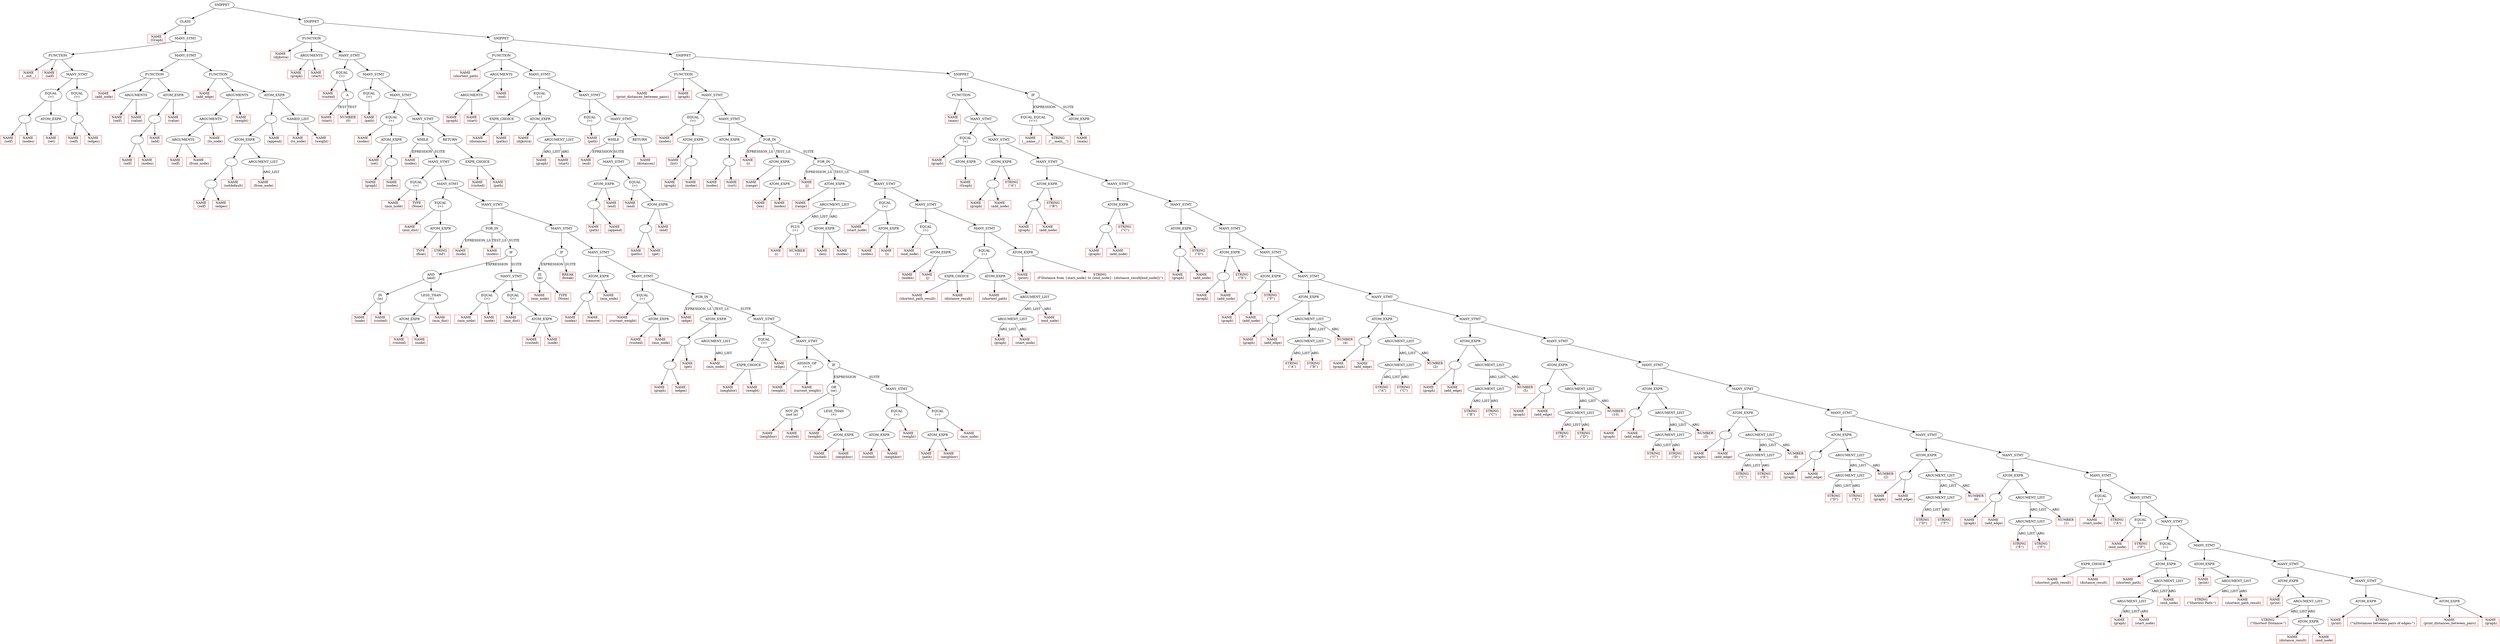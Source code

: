 digraph ASTVisual {
 ordering = out ;
10 [ label="NAME
 (self)", color = "red", shape="box"]
20 [ label="NAME
 (self)", color = "red", shape="box"]
30 [ label="."]
40 [ label="NAME
 (nodes)", color = "red", shape="box"]
50 [ label="NAME
 (set)", color = "red", shape="box"]
70 [ label="ATOM_EXPR"]
80 [ label="EQUAL
(=)"]
90 [ label="NAME
 (self)", color = "red", shape="box"]
100 [ label="."]
110 [ label="NAME
 (edges)", color = "red", shape="box"]
130 [ label="EQUAL
(=)"]
140 [ label="MANY_STMT"]
150 [ label="FUNCTION"]
160 [ label="NAME
 (__init__)", color = "red", shape="box"]
170 [ label="NAME
 (self)", color = "red", shape="box"]
180 [ label="NAME
 (value)", color = "red", shape="box"]
190 [ label="ARGUMENTS"]
200 [ label="NAME
 (self)", color = "red", shape="box"]
210 [ label="."]
220 [ label="NAME
 (nodes)", color = "red", shape="box"]
230 [ label="."]
240 [ label="NAME
 (add)", color = "red", shape="box"]
250 [ label="NAME
 (value)", color = "red", shape="box"]
260 [ label="ATOM_EXPR"]
270 [ label="FUNCTION"]
280 [ label="NAME
 (add_node)", color = "red", shape="box"]
290 [ label="NAME
 (self)", color = "red", shape="box"]
300 [ label="NAME
 (from_node)", color = "red", shape="box"]
310 [ label="ARGUMENTS"]
320 [ label="NAME
 (to_node)", color = "red", shape="box"]
330 [ label="ARGUMENTS"]
340 [ label="NAME
 (weight)", color = "red", shape="box"]
350 [ label="ARGUMENTS"]
360 [ label="NAME
 (self)", color = "red", shape="box"]
370 [ label="."]
380 [ label="NAME
 (edges)", color = "red", shape="box"]
390 [ label="."]
400 [ label="NAME
 (setdefault)", color = "red", shape="box"]
410 [ label="NAME
 (from_node)", color = "red", shape="box"]
430 [ label="ARGUMENT_LIST"]
440 [ label="ATOM_EXPR"]
450 [ label="."]
460 [ label="NAME
 (append)", color = "red", shape="box"]
470 [ label="NAME
 (to_node)", color = "red", shape="box"]
480 [ label="NAME
 (weight)", color = "red", shape="box"]
490 [ label="NAMED_LIST"]
500 [ label="ATOM_EXPR"]
510 [ label="FUNCTION"]
520 [ label="NAME
 (add_edge)", color = "red", shape="box"]
530 [ label="MANY_STMT"]
540 [ label="MANY_STMT"]
550 [ label="CLASS"]
560 [ label="NAME
 (Graph)", color = "red", shape="box"]
570 [ label="NAME
 (graph)", color = "red", shape="box"]
580 [ label="NAME
 (start)", color = "red", shape="box"]
590 [ label="ARGUMENTS"]
600 [ label="NAME
 (visited)", color = "red", shape="box"]
610 [ label="NAME
 (start)", color = "red", shape="box"]
620 [ label="NUMBER
 (0)", color = "red", shape="box"]
630 [ label="A"]
640 [ label="EQUAL
(=)"]
650 [ label="NAME
 (path)", color = "red", shape="box"]
670 [ label="EQUAL
(=)"]
680 [ label="NAME
 (nodes)", color = "red", shape="box"]
690 [ label="NAME
 (set)", color = "red", shape="box"]
700 [ label="NAME
 (graph)", color = "red", shape="box"]
710 [ label="."]
720 [ label="NAME
 (nodes)", color = "red", shape="box"]
730 [ label="ATOM_EXPR"]
740 [ label="EQUAL
(=)"]
750 [ label="NAME
 (nodes)", color = "red", shape="box"]
760 [ label="NAME
 (min_node)", color = "red", shape="box"]
770 [ label="TYPE
 (None)", color = "red", shape="box"]
780 [ label="EQUAL
(=)"]
790 [ label="NAME
 (min_dist)", color = "red", shape="box"]
800 [ label="TYPE
 (float)", color = "red", shape="box"]
810 [ label="STRING
 ('inf')", color = "red", shape="box"]
820 [ label="ATOM_EXPR"]
830 [ label="EQUAL
(=)"]
840 [ label="NAME
 (node)", color = "red", shape="box"]
850 [ label="NAME
 (nodes)", color = "red", shape="box"]
860 [ label="NAME
 (node)", color = "red", shape="box"]
870 [ label="IN
(in)"]
880 [ label="NAME
 (visited)", color = "red", shape="box"]
890 [ label="NAME
 (visited)", color = "red", shape="box"]
900 [ label="NAME
 (node)", color = "red", shape="box"]
910 [ label="ATOM_EXPR"]
920 [ label="LESS_THAN
(<)"]
930 [ label="NAME
 (min_dist)", color = "red", shape="box"]
940 [ label="AND
(and)"]
950 [ label="NAME
 (min_node)", color = "red", shape="box"]
960 [ label="NAME
 (node)", color = "red", shape="box"]
970 [ label="EQUAL
(=)"]
980 [ label="NAME
 (min_dist)", color = "red", shape="box"]
990 [ label="NAME
 (visited)", color = "red", shape="box"]
1000 [ label="NAME
 (node)", color = "red", shape="box"]
1010 [ label="ATOM_EXPR"]
1020 [ label="EQUAL
(=)"]
1030 [ label="MANY_STMT"]
1040 [ label="IF"]
1050 [ label="FOR_IN"]
1060 [ label="NAME
 (min_node)", color = "red", shape="box"]
1070 [ label="IS
(is)"]
1080 [ label="TYPE
 (None)", color = "red", shape="box"]
1090 [ label="BREAK
(break)", color = "red", shape="box"]
1100 [ label="IF"]
1110 [ label="NAME
 (nodes)", color = "red", shape="box"]
1120 [ label="."]
1130 [ label="NAME
 (remove)", color = "red", shape="box"]
1140 [ label="NAME
 (min_node)", color = "red", shape="box"]
1150 [ label="ATOM_EXPR"]
1160 [ label="NAME
 (current_weight)", color = "red", shape="box"]
1170 [ label="NAME
 (visited)", color = "red", shape="box"]
1180 [ label="NAME
 (min_node)", color = "red", shape="box"]
1190 [ label="ATOM_EXPR"]
1200 [ label="EQUAL
(=)"]
1210 [ label="NAME
 (edge)", color = "red", shape="box"]
1220 [ label="NAME
 (graph)", color = "red", shape="box"]
1230 [ label="."]
1240 [ label="NAME
 (edges)", color = "red", shape="box"]
1250 [ label="."]
1260 [ label="NAME
 (get)", color = "red", shape="box"]
1270 [ label="NAME
 (min_node)", color = "red", shape="box"]
1290 [ label="ARGUMENT_LIST"]
1300 [ label="ATOM_EXPR"]
1310 [ label="NAME
 (neighbor)", color = "red", shape="box"]
1320 [ label="NAME
 (weight)", color = "red", shape="box"]
1330 [ label="EXPR_CHOICE"]
1340 [ label="NAME
 (edge)", color = "red", shape="box"]
1350 [ label="EQUAL
(=)"]
1360 [ label="NAME
 (weight)", color = "red", shape="box"]
1370 [ label="ASSIGN_OP
 (+=)"]
1380 [ label="NAME
 (current_weight)", color = "red", shape="box"]
1390 [ label="NAME
 (neighbor)", color = "red", shape="box"]
1400 [ label="NOT_IN
(not in)"]
1410 [ label="NAME
 (visited)", color = "red", shape="box"]
1420 [ label="NAME
 (weight)", color = "red", shape="box"]
1430 [ label="LESS_THAN
(<)"]
1440 [ label="NAME
 (visited)", color = "red", shape="box"]
1450 [ label="NAME
 (neighbor)", color = "red", shape="box"]
1460 [ label="ATOM_EXPR"]
1470 [ label="OR
(or)"]
1480 [ label="NAME
 (visited)", color = "red", shape="box"]
1490 [ label="NAME
 (neighbor)", color = "red", shape="box"]
1500 [ label="ATOM_EXPR"]
1510 [ label="NAME
 (weight)", color = "red", shape="box"]
1520 [ label="EQUAL
(=)"]
1530 [ label="NAME
 (path)", color = "red", shape="box"]
1540 [ label="NAME
 (neighbor)", color = "red", shape="box"]
1550 [ label="ATOM_EXPR"]
1560 [ label="NAME
 (min_node)", color = "red", shape="box"]
1570 [ label="EQUAL
(=)"]
1580 [ label="MANY_STMT"]
1590 [ label="IF"]
1600 [ label="MANY_STMT"]
1610 [ label="MANY_STMT"]
1620 [ label="FOR_IN"]
1630 [ label="MANY_STMT"]
1640 [ label="MANY_STMT"]
1650 [ label="MANY_STMT"]
1660 [ label="MANY_STMT"]
1670 [ label="MANY_STMT"]
1680 [ label="MANY_STMT"]
1690 [ label="WHILE"]
1700 [ label="NAME
 (visited)", color = "red", shape="box"]
1710 [ label="NAME
 (path)", color = "red", shape="box"]
1720 [ label="EXPR_CHOICE"]
1730 [ label="RETURN"]
1740 [ label="MANY_STMT"]
1750 [ label="MANY_STMT"]
1760 [ label="MANY_STMT"]
1770 [ label="MANY_STMT"]
1780 [ label="FUNCTION"]
1790 [ label="NAME
 (dijkstra)", color = "red", shape="box"]
1800 [ label="NAME
 (graph)", color = "red", shape="box"]
1810 [ label="NAME
 (start)", color = "red", shape="box"]
1820 [ label="ARGUMENTS"]
1830 [ label="NAME
 (end)", color = "red", shape="box"]
1840 [ label="ARGUMENTS"]
1850 [ label="NAME
 (distances)", color = "red", shape="box"]
1860 [ label="NAME
 (paths)", color = "red", shape="box"]
1870 [ label="EXPR_CHOICE"]
1880 [ label="NAME
 (dijkstra)", color = "red", shape="box"]
1890 [ label="NAME
 (graph)", color = "red", shape="box"]
1900 [ label="NAME
 (start)", color = "red", shape="box"]
1910 [ label="ARGUMENT_LIST"]
1920 [ label="ATOM_EXPR"]
1930 [ label="EQUAL
(=)"]
1940 [ label="NAME
 (path)", color = "red", shape="box"]
1960 [ label="EQUAL
(=)"]
1970 [ label="NAME
 (end)", color = "red", shape="box"]
1980 [ label="NAME
 (path)", color = "red", shape="box"]
1990 [ label="."]
2000 [ label="NAME
 (append)", color = "red", shape="box"]
2010 [ label="NAME
 (end)", color = "red", shape="box"]
2020 [ label="ATOM_EXPR"]
2030 [ label="NAME
 (end)", color = "red", shape="box"]
2040 [ label="NAME
 (paths)", color = "red", shape="box"]
2050 [ label="."]
2060 [ label="NAME
 (get)", color = "red", shape="box"]
2070 [ label="NAME
 (end)", color = "red", shape="box"]
2080 [ label="ATOM_EXPR"]
2090 [ label="EQUAL
(=)"]
2100 [ label="MANY_STMT"]
2110 [ label="WHILE"]
2120 [ label="NAME
 (distances)", color = "red", shape="box"]
2130 [ label="RETURN"]
2140 [ label="MANY_STMT"]
2150 [ label="MANY_STMT"]
2160 [ label="MANY_STMT"]
2170 [ label="FUNCTION"]
2180 [ label="NAME
 (shortest_path)", color = "red", shape="box"]
2190 [ label="NAME
 (graph)", color = "red", shape="box"]
2200 [ label="NAME
 (nodes)", color = "red", shape="box"]
2210 [ label="NAME
 (list)", color = "red", shape="box"]
2220 [ label="NAME
 (graph)", color = "red", shape="box"]
2230 [ label="."]
2240 [ label="NAME
 (nodes)", color = "red", shape="box"]
2250 [ label="ATOM_EXPR"]
2260 [ label="EQUAL
(=)"]
2270 [ label="NAME
 (nodes)", color = "red", shape="box"]
2280 [ label="."]
2290 [ label="NAME
 (sort)", color = "red", shape="box"]
2310 [ label="ATOM_EXPR"]
2320 [ label="NAME
 (i)", color = "red", shape="box"]
2330 [ label="NAME
 (range)", color = "red", shape="box"]
2340 [ label="NAME
 (len)", color = "red", shape="box"]
2350 [ label="NAME
 (nodes)", color = "red", shape="box"]
2360 [ label="ATOM_EXPR"]
2370 [ label="ATOM_EXPR"]
2380 [ label="NAME
 (j)", color = "red", shape="box"]
2390 [ label="NAME
 (range)", color = "red", shape="box"]
2400 [ label="NAME
 (i)", color = "red", shape="box"]
2410 [ label="NUMBER
 (1)", color = "red", shape="box"]
2420 [ label="PLUS
(+)"]
2430 [ label="NAME
 (len)", color = "red", shape="box"]
2440 [ label="NAME
 (nodes)", color = "red", shape="box"]
2450 [ label="ATOM_EXPR"]
2460 [ label="ARGUMENT_LIST"]
2470 [ label="ATOM_EXPR"]
2480 [ label="NAME
 (start_node)", color = "red", shape="box"]
2490 [ label="NAME
 (nodes)", color = "red", shape="box"]
2500 [ label="NAME
 (i)", color = "red", shape="box"]
2510 [ label="ATOM_EXPR"]
2520 [ label="EQUAL
(=)"]
2530 [ label="NAME
 (end_node)", color = "red", shape="box"]
2540 [ label="NAME
 (nodes)", color = "red", shape="box"]
2550 [ label="NAME
 (j)", color = "red", shape="box"]
2560 [ label="ATOM_EXPR"]
2570 [ label="EQUAL
(=)"]
2580 [ label="NAME
 (shortest_path_result)", color = "red", shape="box"]
2590 [ label="NAME
 (distance_result)", color = "red", shape="box"]
2600 [ label="EXPR_CHOICE"]
2610 [ label="NAME
 (shortest_path)", color = "red", shape="box"]
2620 [ label="NAME
 (graph)", color = "red", shape="box"]
2630 [ label="NAME
 (start_node)", color = "red", shape="box"]
2640 [ label="ARGUMENT_LIST"]
2650 [ label="NAME
 (end_node)", color = "red", shape="box"]
2660 [ label="ARGUMENT_LIST"]
2670 [ label="ATOM_EXPR"]
2680 [ label="EQUAL
(=)"]
2690 [ label="NAME
 (print)", color = "red", shape="box"]
2700 [ label="STRING
 (f\"Distance from {start_node} to {end_node}: {distance_result[end_node]}\")", color = "red", shape="box"]
2710 [ label="ATOM_EXPR"]
2720 [ label="MANY_STMT"]
2730 [ label="MANY_STMT"]
2740 [ label="MANY_STMT"]
2750 [ label="FOR_IN"]
2760 [ label="FOR_IN"]
2770 [ label="MANY_STMT"]
2780 [ label="MANY_STMT"]
2790 [ label="FUNCTION"]
2800 [ label="NAME
 (print_distances_between_pairs)", color = "red", shape="box"]
2810 [ label="NAME
 (graph)", color = "red", shape="box"]
2820 [ label="NAME
 (Graph)", color = "red", shape="box"]
2840 [ label="ATOM_EXPR"]
2850 [ label="EQUAL
(=)"]
2860 [ label="NAME
 (graph)", color = "red", shape="box"]
2870 [ label="."]
2880 [ label="NAME
 (add_node)", color = "red", shape="box"]
2890 [ label="STRING
 (\"A\")", color = "red", shape="box"]
2900 [ label="ATOM_EXPR"]
2910 [ label="NAME
 (graph)", color = "red", shape="box"]
2920 [ label="."]
2930 [ label="NAME
 (add_node)", color = "red", shape="box"]
2940 [ label="STRING
 (\"B\")", color = "red", shape="box"]
2950 [ label="ATOM_EXPR"]
2960 [ label="NAME
 (graph)", color = "red", shape="box"]
2970 [ label="."]
2980 [ label="NAME
 (add_node)", color = "red", shape="box"]
2990 [ label="STRING
 (\"C\")", color = "red", shape="box"]
3000 [ label="ATOM_EXPR"]
3010 [ label="NAME
 (graph)", color = "red", shape="box"]
3020 [ label="."]
3030 [ label="NAME
 (add_node)", color = "red", shape="box"]
3040 [ label="STRING
 (\"D\")", color = "red", shape="box"]
3050 [ label="ATOM_EXPR"]
3060 [ label="NAME
 (graph)", color = "red", shape="box"]
3070 [ label="."]
3080 [ label="NAME
 (add_node)", color = "red", shape="box"]
3090 [ label="STRING
 (\"E\")", color = "red", shape="box"]
3100 [ label="ATOM_EXPR"]
3110 [ label="NAME
 (graph)", color = "red", shape="box"]
3120 [ label="."]
3130 [ label="NAME
 (add_node)", color = "red", shape="box"]
3140 [ label="STRING
 (\"F\")", color = "red", shape="box"]
3150 [ label="ATOM_EXPR"]
3160 [ label="NAME
 (graph)", color = "red", shape="box"]
3170 [ label="."]
3180 [ label="NAME
 (add_edge)", color = "red", shape="box"]
3190 [ label="STRING
 (\"A\")", color = "red", shape="box"]
3200 [ label="STRING
 (\"B\")", color = "red", shape="box"]
3210 [ label="ARGUMENT_LIST"]
3220 [ label="NUMBER
 (4)", color = "red", shape="box"]
3230 [ label="ARGUMENT_LIST"]
3240 [ label="ATOM_EXPR"]
3250 [ label="NAME
 (graph)", color = "red", shape="box"]
3260 [ label="."]
3270 [ label="NAME
 (add_edge)", color = "red", shape="box"]
3280 [ label="STRING
 (\"A\")", color = "red", shape="box"]
3290 [ label="STRING
 (\"C\")", color = "red", shape="box"]
3300 [ label="ARGUMENT_LIST"]
3310 [ label="NUMBER
 (2)", color = "red", shape="box"]
3320 [ label="ARGUMENT_LIST"]
3330 [ label="ATOM_EXPR"]
3340 [ label="NAME
 (graph)", color = "red", shape="box"]
3350 [ label="."]
3360 [ label="NAME
 (add_edge)", color = "red", shape="box"]
3370 [ label="STRING
 (\"B\")", color = "red", shape="box"]
3380 [ label="STRING
 (\"C\")", color = "red", shape="box"]
3390 [ label="ARGUMENT_LIST"]
3400 [ label="NUMBER
 (5)", color = "red", shape="box"]
3410 [ label="ARGUMENT_LIST"]
3420 [ label="ATOM_EXPR"]
3430 [ label="NAME
 (graph)", color = "red", shape="box"]
3440 [ label="."]
3450 [ label="NAME
 (add_edge)", color = "red", shape="box"]
3460 [ label="STRING
 (\"B\")", color = "red", shape="box"]
3470 [ label="STRING
 (\"D\")", color = "red", shape="box"]
3480 [ label="ARGUMENT_LIST"]
3490 [ label="NUMBER
 (10)", color = "red", shape="box"]
3500 [ label="ARGUMENT_LIST"]
3510 [ label="ATOM_EXPR"]
3520 [ label="NAME
 (graph)", color = "red", shape="box"]
3530 [ label="."]
3540 [ label="NAME
 (add_edge)", color = "red", shape="box"]
3550 [ label="STRING
 (\"C\")", color = "red", shape="box"]
3560 [ label="STRING
 (\"D\")", color = "red", shape="box"]
3570 [ label="ARGUMENT_LIST"]
3580 [ label="NUMBER
 (3)", color = "red", shape="box"]
3590 [ label="ARGUMENT_LIST"]
3600 [ label="ATOM_EXPR"]
3610 [ label="NAME
 (graph)", color = "red", shape="box"]
3620 [ label="."]
3630 [ label="NAME
 (add_edge)", color = "red", shape="box"]
3640 [ label="STRING
 (\"C\")", color = "red", shape="box"]
3650 [ label="STRING
 (\"E\")", color = "red", shape="box"]
3660 [ label="ARGUMENT_LIST"]
3670 [ label="NUMBER
 (8)", color = "red", shape="box"]
3680 [ label="ARGUMENT_LIST"]
3690 [ label="ATOM_EXPR"]
3700 [ label="NAME
 (graph)", color = "red", shape="box"]
3710 [ label="."]
3720 [ label="NAME
 (add_edge)", color = "red", shape="box"]
3730 [ label="STRING
 (\"D\")", color = "red", shape="box"]
3740 [ label="STRING
 (\"E\")", color = "red", shape="box"]
3750 [ label="ARGUMENT_LIST"]
3760 [ label="NUMBER
 (2)", color = "red", shape="box"]
3770 [ label="ARGUMENT_LIST"]
3780 [ label="ATOM_EXPR"]
3790 [ label="NAME
 (graph)", color = "red", shape="box"]
3800 [ label="."]
3810 [ label="NAME
 (add_edge)", color = "red", shape="box"]
3820 [ label="STRING
 (\"D\")", color = "red", shape="box"]
3830 [ label="STRING
 (\"F\")", color = "red", shape="box"]
3840 [ label="ARGUMENT_LIST"]
3850 [ label="NUMBER
 (6)", color = "red", shape="box"]
3860 [ label="ARGUMENT_LIST"]
3870 [ label="ATOM_EXPR"]
3880 [ label="NAME
 (graph)", color = "red", shape="box"]
3890 [ label="."]
3900 [ label="NAME
 (add_edge)", color = "red", shape="box"]
3910 [ label="STRING
 (\"E\")", color = "red", shape="box"]
3920 [ label="STRING
 (\"F\")", color = "red", shape="box"]
3930 [ label="ARGUMENT_LIST"]
3940 [ label="NUMBER
 (1)", color = "red", shape="box"]
3950 [ label="ARGUMENT_LIST"]
3960 [ label="ATOM_EXPR"]
3970 [ label="NAME
 (start_node)", color = "red", shape="box"]
3980 [ label="STRING
 (\"A\")", color = "red", shape="box"]
3990 [ label="EQUAL
(=)"]
4000 [ label="NAME
 (end_node)", color = "red", shape="box"]
4010 [ label="STRING
 (\"F\")", color = "red", shape="box"]
4020 [ label="EQUAL
(=)"]
4030 [ label="NAME
 (shortest_path_result)", color = "red", shape="box"]
4040 [ label="NAME
 (distance_result)", color = "red", shape="box"]
4050 [ label="EXPR_CHOICE"]
4060 [ label="NAME
 (shortest_path)", color = "red", shape="box"]
4070 [ label="NAME
 (graph)", color = "red", shape="box"]
4080 [ label="NAME
 (start_node)", color = "red", shape="box"]
4090 [ label="ARGUMENT_LIST"]
4100 [ label="NAME
 (end_node)", color = "red", shape="box"]
4110 [ label="ARGUMENT_LIST"]
4120 [ label="ATOM_EXPR"]
4130 [ label="EQUAL
(=)"]
4140 [ label="NAME
 (print)", color = "red", shape="box"]
4150 [ label="STRING
 (\"Shortest Path:\")", color = "red", shape="box"]
4160 [ label="NAME
 (shortest_path_result)", color = "red", shape="box"]
4170 [ label="ARGUMENT_LIST"]
4180 [ label="ATOM_EXPR"]
4190 [ label="NAME
 (print)", color = "red", shape="box"]
4200 [ label="STRING
 (\"Shortest Distance:\")", color = "red", shape="box"]
4210 [ label="NAME
 (distance_result)", color = "red", shape="box"]
4220 [ label="NAME
 (end_node)", color = "red", shape="box"]
4230 [ label="ATOM_EXPR"]
4240 [ label="ARGUMENT_LIST"]
4250 [ label="ATOM_EXPR"]
4260 [ label="NAME
 (print)", color = "red", shape="box"]
4270 [ label="STRING
 (\"\\nDistances between pairs of edges:\")", color = "red", shape="box"]
4280 [ label="ATOM_EXPR"]
4290 [ label="NAME
 (print_distances_between_pairs)", color = "red", shape="box"]
4300 [ label="NAME
 (graph)", color = "red", shape="box"]
4310 [ label="ATOM_EXPR"]
4320 [ label="MANY_STMT"]
4330 [ label="MANY_STMT"]
4340 [ label="MANY_STMT"]
4350 [ label="MANY_STMT"]
4360 [ label="MANY_STMT"]
4370 [ label="MANY_STMT"]
4380 [ label="MANY_STMT"]
4390 [ label="MANY_STMT"]
4400 [ label="MANY_STMT"]
4410 [ label="MANY_STMT"]
4420 [ label="MANY_STMT"]
4430 [ label="MANY_STMT"]
4440 [ label="MANY_STMT"]
4450 [ label="MANY_STMT"]
4460 [ label="MANY_STMT"]
4470 [ label="MANY_STMT"]
4480 [ label="MANY_STMT"]
4490 [ label="MANY_STMT"]
4500 [ label="MANY_STMT"]
4510 [ label="MANY_STMT"]
4520 [ label="MANY_STMT"]
4530 [ label="MANY_STMT"]
4540 [ label="FUNCTION"]
4550 [ label="NAME
 (main)", color = "red", shape="box"]
4560 [ label="NAME
 (__name__)", color = "red", shape="box"]
4570 [ label="EQUAL_EQUAL
(==)"]
4580 [ label="STRING
 (\"__main__\")", color = "red", shape="box"]
4590 [ label="NAME
 (main)", color = "red", shape="box"]
4610 [ label="ATOM_EXPR"]
4620 [ label="IF"]
4630 [ label="SNIPPET"]
4640 [ label="SNIPPET"]
4650 [ label="SNIPPET"]
4660 [ label="SNIPPET"]
4670 [ label="SNIPPET"]
30 -> 20[ label=""]
30 -> 40[ label=""]
70 -> 50[ label=""]
80 -> 30[ label=""]
80 -> 70[ label=""]
100 -> 90[ label=""]
100 -> 110[ label=""]
130 -> 100[ label=""]
140 -> 80[ label=""]
140 -> 130[ label=""]
150 -> 160[ label=""]
150 -> 10[ label=""]
150 -> 140[ label=""]
190 -> 170[ label=""]
190 -> 180[ label=""]
210 -> 200[ label=""]
210 -> 220[ label=""]
230 -> 210[ label=""]
230 -> 240[ label=""]
260 -> 230[ label=""]
260 -> 250[ label=""]
270 -> 280[ label=""]
270 -> 190[ label=""]
270 -> 260[ label=""]
310 -> 290[ label=""]
310 -> 300[ label=""]
330 -> 310[ label=""]
330 -> 320[ label=""]
350 -> 330[ label=""]
350 -> 340[ label=""]
370 -> 360[ label=""]
370 -> 380[ label=""]
390 -> 370[ label=""]
390 -> 400[ label=""]
430 -> 410[ label="ARG_LIST"]
440 -> 390[ label=""]
440 -> 430[ label=""]
450 -> 440[ label=""]
450 -> 460[ label=""]
490 -> 470[ label=""]
490 -> 480[ label=""]
500 -> 450[ label=""]
500 -> 490[ label=""]
510 -> 520[ label=""]
510 -> 350[ label=""]
510 -> 500[ label=""]
530 -> 270[ label=""]
530 -> 510[ label=""]
540 -> 150[ label=""]
540 -> 530[ label=""]
550 -> 560[ label=""]
550 -> 540[ label=""]
590 -> 570[ label=""]
590 -> 580[ label=""]
630 -> 610[ label="TEST"]
630 -> 620[ label="TEST"]
640 -> 600[ label=""]
640 -> 630[ label=""]
670 -> 650[ label=""]
710 -> 700[ label=""]
710 -> 720[ label=""]
730 -> 690[ label=""]
730 -> 710[ label=""]
740 -> 680[ label=""]
740 -> 730[ label=""]
780 -> 760[ label=""]
780 -> 770[ label=""]
820 -> 800[ label=""]
820 -> 810[ label=""]
830 -> 790[ label=""]
830 -> 820[ label=""]
870 -> 860[ label=""]
870 -> 880[ label=""]
910 -> 890[ label=""]
910 -> 900[ label=""]
920 -> 910[ label=""]
920 -> 930[ label=""]
940 -> 870[ label=""]
940 -> 920[ label=""]
970 -> 950[ label=""]
970 -> 960[ label=""]
1010 -> 990[ label=""]
1010 -> 1000[ label=""]
1020 -> 980[ label=""]
1020 -> 1010[ label=""]
1030 -> 970[ label=""]
1030 -> 1020[ label=""]
1040 -> 940[ label="EXPRESSION"]
1040 -> 1030[ label="SUITE"]
1050 -> 840[ label="EPRESSION_LS"]
1050 -> 850[ label="TEST_LS"]
1050 -> 1040[ label="SUITE"]
1070 -> 1060[ label=""]
1070 -> 1080[ label=""]
1100 -> 1070[ label="EXPRESSION"]
1100 -> 1090[ label="SUITE"]
1120 -> 1110[ label=""]
1120 -> 1130[ label=""]
1150 -> 1120[ label=""]
1150 -> 1140[ label=""]
1190 -> 1170[ label=""]
1190 -> 1180[ label=""]
1200 -> 1160[ label=""]
1200 -> 1190[ label=""]
1230 -> 1220[ label=""]
1230 -> 1240[ label=""]
1250 -> 1230[ label=""]
1250 -> 1260[ label=""]
1290 -> 1270[ label="ARG_LIST"]
1300 -> 1250[ label=""]
1300 -> 1290[ label=""]
1330 -> 1310[ label=""]
1330 -> 1320[ label=""]
1350 -> 1330[ label=""]
1350 -> 1340[ label=""]
1370 -> 1360[ label=""]
1370 -> 1380[ label=""]
1400 -> 1390[ label=""]
1400 -> 1410[ label=""]
1460 -> 1440[ label=""]
1460 -> 1450[ label=""]
1430 -> 1420[ label=""]
1430 -> 1460[ label=""]
1470 -> 1400[ label=""]
1470 -> 1430[ label=""]
1500 -> 1480[ label=""]
1500 -> 1490[ label=""]
1520 -> 1500[ label=""]
1520 -> 1510[ label=""]
1550 -> 1530[ label=""]
1550 -> 1540[ label=""]
1570 -> 1550[ label=""]
1570 -> 1560[ label=""]
1580 -> 1520[ label=""]
1580 -> 1570[ label=""]
1590 -> 1470[ label="EXPRESSION"]
1590 -> 1580[ label="SUITE"]
1600 -> 1370[ label=""]
1600 -> 1590[ label=""]
1610 -> 1350[ label=""]
1610 -> 1600[ label=""]
1620 -> 1210[ label="EPRESSION_LS"]
1620 -> 1300[ label="TEST_LS"]
1620 -> 1610[ label="SUITE"]
1630 -> 1200[ label=""]
1630 -> 1620[ label=""]
1640 -> 1150[ label=""]
1640 -> 1630[ label=""]
1650 -> 1100[ label=""]
1650 -> 1640[ label=""]
1660 -> 1050[ label=""]
1660 -> 1650[ label=""]
1670 -> 830[ label=""]
1670 -> 1660[ label=""]
1680 -> 780[ label=""]
1680 -> 1670[ label=""]
1690 -> 750[ label="EPRESSION"]
1690 -> 1680[ label="SUITE"]
1720 -> 1700[ label=""]
1720 -> 1710[ label=""]
1730 -> 1720[ label=""]
1740 -> 1690[ label=""]
1740 -> 1730[ label=""]
1750 -> 740[ label=""]
1750 -> 1740[ label=""]
1760 -> 670[ label=""]
1760 -> 1750[ label=""]
1770 -> 640[ label=""]
1770 -> 1760[ label=""]
1780 -> 1790[ label=""]
1780 -> 590[ label=""]
1780 -> 1770[ label=""]
1820 -> 1800[ label=""]
1820 -> 1810[ label=""]
1840 -> 1820[ label=""]
1840 -> 1830[ label=""]
1870 -> 1850[ label=""]
1870 -> 1860[ label=""]
1910 -> 1890[ label="ARG_LIST"]
1910 -> 1900[ label="ARG"]
1920 -> 1880[ label=""]
1920 -> 1910[ label=""]
1930 -> 1870[ label=""]
1930 -> 1920[ label=""]
1960 -> 1940[ label=""]
1990 -> 1980[ label=""]
1990 -> 2000[ label=""]
2020 -> 1990[ label=""]
2020 -> 2010[ label=""]
2050 -> 2040[ label=""]
2050 -> 2060[ label=""]
2080 -> 2050[ label=""]
2080 -> 2070[ label=""]
2090 -> 2030[ label=""]
2090 -> 2080[ label=""]
2100 -> 2020[ label=""]
2100 -> 2090[ label=""]
2110 -> 1970[ label="EPRESSION"]
2110 -> 2100[ label="SUITE"]
2130 -> 2120[ label=""]
2140 -> 2110[ label=""]
2140 -> 2130[ label=""]
2150 -> 1960[ label=""]
2150 -> 2140[ label=""]
2160 -> 1930[ label=""]
2160 -> 2150[ label=""]
2170 -> 2180[ label=""]
2170 -> 1840[ label=""]
2170 -> 2160[ label=""]
2230 -> 2220[ label=""]
2230 -> 2240[ label=""]
2250 -> 2210[ label=""]
2250 -> 2230[ label=""]
2260 -> 2200[ label=""]
2260 -> 2250[ label=""]
2280 -> 2270[ label=""]
2280 -> 2290[ label=""]
2310 -> 2280[ label=""]
2360 -> 2340[ label=""]
2360 -> 2350[ label=""]
2370 -> 2330[ label=""]
2370 -> 2360[ label=""]
2420 -> 2400[ label=""]
2420 -> 2410[ label=""]
2450 -> 2430[ label=""]
2450 -> 2440[ label=""]
2460 -> 2420[ label="ARG_LIST"]
2460 -> 2450[ label="ARG"]
2470 -> 2390[ label=""]
2470 -> 2460[ label=""]
2510 -> 2490[ label=""]
2510 -> 2500[ label=""]
2520 -> 2480[ label=""]
2520 -> 2510[ label=""]
2560 -> 2540[ label=""]
2560 -> 2550[ label=""]
2570 -> 2530[ label=""]
2570 -> 2560[ label=""]
2600 -> 2580[ label=""]
2600 -> 2590[ label=""]
2640 -> 2620[ label="ARG_LIST"]
2640 -> 2630[ label="ARG"]
2660 -> 2640[ label="ARG_LIST"]
2660 -> 2650[ label="ARG"]
2670 -> 2610[ label=""]
2670 -> 2660[ label=""]
2680 -> 2600[ label=""]
2680 -> 2670[ label=""]
2710 -> 2690[ label=""]
2710 -> 2700[ label=""]
2720 -> 2680[ label=""]
2720 -> 2710[ label=""]
2730 -> 2570[ label=""]
2730 -> 2720[ label=""]
2740 -> 2520[ label=""]
2740 -> 2730[ label=""]
2750 -> 2380[ label="EPRESSION_LS"]
2750 -> 2470[ label="TEST_LS"]
2750 -> 2740[ label="SUITE"]
2760 -> 2320[ label="EPRESSION_LS"]
2760 -> 2370[ label="TEST_LS"]
2760 -> 2750[ label="SUITE"]
2770 -> 2310[ label=""]
2770 -> 2760[ label=""]
2780 -> 2260[ label=""]
2780 -> 2770[ label=""]
2790 -> 2800[ label=""]
2790 -> 2190[ label=""]
2790 -> 2780[ label=""]
2840 -> 2820[ label=""]
2850 -> 2810[ label=""]
2850 -> 2840[ label=""]
2870 -> 2860[ label=""]
2870 -> 2880[ label=""]
2900 -> 2870[ label=""]
2900 -> 2890[ label=""]
2920 -> 2910[ label=""]
2920 -> 2930[ label=""]
2950 -> 2920[ label=""]
2950 -> 2940[ label=""]
2970 -> 2960[ label=""]
2970 -> 2980[ label=""]
3000 -> 2970[ label=""]
3000 -> 2990[ label=""]
3020 -> 3010[ label=""]
3020 -> 3030[ label=""]
3050 -> 3020[ label=""]
3050 -> 3040[ label=""]
3070 -> 3060[ label=""]
3070 -> 3080[ label=""]
3100 -> 3070[ label=""]
3100 -> 3090[ label=""]
3120 -> 3110[ label=""]
3120 -> 3130[ label=""]
3150 -> 3120[ label=""]
3150 -> 3140[ label=""]
3170 -> 3160[ label=""]
3170 -> 3180[ label=""]
3210 -> 3190[ label="ARG_LIST"]
3210 -> 3200[ label="ARG"]
3230 -> 3210[ label="ARG_LIST"]
3230 -> 3220[ label="ARG"]
3240 -> 3170[ label=""]
3240 -> 3230[ label=""]
3260 -> 3250[ label=""]
3260 -> 3270[ label=""]
3300 -> 3280[ label="ARG_LIST"]
3300 -> 3290[ label="ARG"]
3320 -> 3300[ label="ARG_LIST"]
3320 -> 3310[ label="ARG"]
3330 -> 3260[ label=""]
3330 -> 3320[ label=""]
3350 -> 3340[ label=""]
3350 -> 3360[ label=""]
3390 -> 3370[ label="ARG_LIST"]
3390 -> 3380[ label="ARG"]
3410 -> 3390[ label="ARG_LIST"]
3410 -> 3400[ label="ARG"]
3420 -> 3350[ label=""]
3420 -> 3410[ label=""]
3440 -> 3430[ label=""]
3440 -> 3450[ label=""]
3480 -> 3460[ label="ARG_LIST"]
3480 -> 3470[ label="ARG"]
3500 -> 3480[ label="ARG_LIST"]
3500 -> 3490[ label="ARG"]
3510 -> 3440[ label=""]
3510 -> 3500[ label=""]
3530 -> 3520[ label=""]
3530 -> 3540[ label=""]
3570 -> 3550[ label="ARG_LIST"]
3570 -> 3560[ label="ARG"]
3590 -> 3570[ label="ARG_LIST"]
3590 -> 3580[ label="ARG"]
3600 -> 3530[ label=""]
3600 -> 3590[ label=""]
3620 -> 3610[ label=""]
3620 -> 3630[ label=""]
3660 -> 3640[ label="ARG_LIST"]
3660 -> 3650[ label="ARG"]
3680 -> 3660[ label="ARG_LIST"]
3680 -> 3670[ label="ARG"]
3690 -> 3620[ label=""]
3690 -> 3680[ label=""]
3710 -> 3700[ label=""]
3710 -> 3720[ label=""]
3750 -> 3730[ label="ARG_LIST"]
3750 -> 3740[ label="ARG"]
3770 -> 3750[ label="ARG_LIST"]
3770 -> 3760[ label="ARG"]
3780 -> 3710[ label=""]
3780 -> 3770[ label=""]
3800 -> 3790[ label=""]
3800 -> 3810[ label=""]
3840 -> 3820[ label="ARG_LIST"]
3840 -> 3830[ label="ARG"]
3860 -> 3840[ label="ARG_LIST"]
3860 -> 3850[ label="ARG"]
3870 -> 3800[ label=""]
3870 -> 3860[ label=""]
3890 -> 3880[ label=""]
3890 -> 3900[ label=""]
3930 -> 3910[ label="ARG_LIST"]
3930 -> 3920[ label="ARG"]
3950 -> 3930[ label="ARG_LIST"]
3950 -> 3940[ label="ARG"]
3960 -> 3890[ label=""]
3960 -> 3950[ label=""]
3990 -> 3970[ label=""]
3990 -> 3980[ label=""]
4020 -> 4000[ label=""]
4020 -> 4010[ label=""]
4050 -> 4030[ label=""]
4050 -> 4040[ label=""]
4090 -> 4070[ label="ARG_LIST"]
4090 -> 4080[ label="ARG"]
4110 -> 4090[ label="ARG_LIST"]
4110 -> 4100[ label="ARG"]
4120 -> 4060[ label=""]
4120 -> 4110[ label=""]
4130 -> 4050[ label=""]
4130 -> 4120[ label=""]
4170 -> 4150[ label="ARG_LIST"]
4170 -> 4160[ label="ARG"]
4180 -> 4140[ label=""]
4180 -> 4170[ label=""]
4230 -> 4210[ label=""]
4230 -> 4220[ label=""]
4240 -> 4200[ label="ARG_LIST"]
4240 -> 4230[ label="ARG"]
4250 -> 4190[ label=""]
4250 -> 4240[ label=""]
4280 -> 4260[ label=""]
4280 -> 4270[ label=""]
4310 -> 4290[ label=""]
4310 -> 4300[ label=""]
4320 -> 4280[ label=""]
4320 -> 4310[ label=""]
4330 -> 4250[ label=""]
4330 -> 4320[ label=""]
4340 -> 4180[ label=""]
4340 -> 4330[ label=""]
4350 -> 4130[ label=""]
4350 -> 4340[ label=""]
4360 -> 4020[ label=""]
4360 -> 4350[ label=""]
4370 -> 3990[ label=""]
4370 -> 4360[ label=""]
4380 -> 3960[ label=""]
4380 -> 4370[ label=""]
4390 -> 3870[ label=""]
4390 -> 4380[ label=""]
4400 -> 3780[ label=""]
4400 -> 4390[ label=""]
4410 -> 3690[ label=""]
4410 -> 4400[ label=""]
4420 -> 3600[ label=""]
4420 -> 4410[ label=""]
4430 -> 3510[ label=""]
4430 -> 4420[ label=""]
4440 -> 3420[ label=""]
4440 -> 4430[ label=""]
4450 -> 3330[ label=""]
4450 -> 4440[ label=""]
4460 -> 3240[ label=""]
4460 -> 4450[ label=""]
4470 -> 3150[ label=""]
4470 -> 4460[ label=""]
4480 -> 3100[ label=""]
4480 -> 4470[ label=""]
4490 -> 3050[ label=""]
4490 -> 4480[ label=""]
4500 -> 3000[ label=""]
4500 -> 4490[ label=""]
4510 -> 2950[ label=""]
4510 -> 4500[ label=""]
4520 -> 2900[ label=""]
4520 -> 4510[ label=""]
4530 -> 2850[ label=""]
4530 -> 4520[ label=""]
4540 -> 4550[ label=""]
4540 -> 4530[ label=""]
4570 -> 4560[ label=""]
4570 -> 4580[ label=""]
4610 -> 4590[ label=""]
4620 -> 4570[ label="EXPRESSION"]
4620 -> 4610[ label="SUITE"]
4630 -> 4540[ label=""]
4630 -> 4620[ label=""]
4640 -> 2790[ label=""]
4640 -> 4630[ label=""]
4650 -> 2170[ label=""]
4650 -> 4640[ label=""]
4660 -> 1780[ label=""]
4660 -> 4650[ label=""]
4670 -> 550[ label=""]
4670 -> 4660[ label=""]
  }
